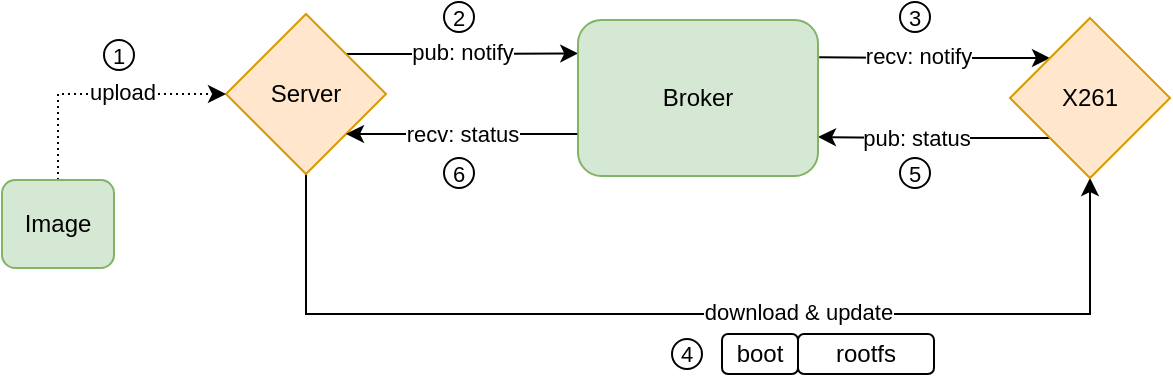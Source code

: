 <mxfile version="20.3.0" type="device"><diagram id="7iHeJkjynR941CxaO2lz" name="Page-1"><mxGraphModel dx="-1624" dy="102" grid="0" gridSize="10" guides="0" tooltips="1" connect="1" arrows="1" fold="1" page="0" pageScale="1" pageWidth="850" pageHeight="1100" math="0" shadow="0"><root><mxCell id="0"/><mxCell id="1" parent="0"/><mxCell id="g-ggQG6PFvkG-nmjHgyb-122" value="&lt;font style=&quot;font-size: 11px;&quot;&gt;2&lt;/font&gt;" style="ellipse;whiteSpace=wrap;html=1;aspect=fixed;labelBackgroundColor=none;fontSize=11;fontColor=#000000;strokeColor=#000000;" parent="1" vertex="1"><mxGeometry x="2873" y="507" width="15" height="15" as="geometry"/></mxCell><mxCell id="HCbo1lFf5AC1_cHXCZzD-6" style="edgeStyle=orthogonalEdgeStyle;rounded=0;orthogonalLoop=1;jettySize=auto;html=1;entryX=0.001;entryY=0.214;entryDx=0;entryDy=0;exitX=1;exitY=0;exitDx=0;exitDy=0;entryPerimeter=0;strokeColor=#000000;" edge="1" parent="1" source="HCbo1lFf5AC1_cHXCZzD-1" target="HCbo1lFf5AC1_cHXCZzD-5"><mxGeometry relative="1" as="geometry"/></mxCell><mxCell id="HCbo1lFf5AC1_cHXCZzD-9" value="pub: notify" style="edgeLabel;html=1;align=center;verticalAlign=middle;resizable=0;points=[];" vertex="1" connectable="0" parent="HCbo1lFf5AC1_cHXCZzD-6"><mxGeometry x="-0.093" y="-1" relative="1" as="geometry"><mxPoint x="5" y="-2" as="offset"/></mxGeometry></mxCell><mxCell id="HCbo1lFf5AC1_cHXCZzD-17" style="edgeStyle=orthogonalEdgeStyle;rounded=0;orthogonalLoop=1;jettySize=auto;html=1;entryX=0.5;entryY=1;entryDx=0;entryDy=0;strokeColor=#000000;startArrow=none;startFill=0;endArrow=classic;endFill=1;" edge="1" parent="1" source="HCbo1lFf5AC1_cHXCZzD-1" target="HCbo1lFf5AC1_cHXCZzD-2"><mxGeometry relative="1" as="geometry"><Array as="points"><mxPoint x="2804" y="663"/><mxPoint x="3196" y="663"/></Array></mxGeometry></mxCell><mxCell id="HCbo1lFf5AC1_cHXCZzD-18" value="download &amp;amp; update" style="edgeLabel;html=1;align=center;verticalAlign=middle;resizable=0;points=[];" vertex="1" connectable="0" parent="HCbo1lFf5AC1_cHXCZzD-17"><mxGeometry x="0.191" y="-1" relative="1" as="geometry"><mxPoint y="-2" as="offset"/></mxGeometry></mxCell><mxCell id="HCbo1lFf5AC1_cHXCZzD-1" value="Server" style="rhombus;whiteSpace=wrap;html=1;fillColor=#ffe6cc;strokeColor=#d79b00;" vertex="1" parent="1"><mxGeometry x="2764" y="513" width="80" height="80" as="geometry"/></mxCell><mxCell id="HCbo1lFf5AC1_cHXCZzD-13" style="edgeStyle=orthogonalEdgeStyle;rounded=0;orthogonalLoop=1;jettySize=auto;html=1;strokeColor=#000000;startArrow=classic;startFill=1;endArrow=none;endFill=0;exitX=0;exitY=0;exitDx=0;exitDy=0;entryX=1.005;entryY=0.239;entryDx=0;entryDy=0;entryPerimeter=0;" edge="1" parent="1" source="HCbo1lFf5AC1_cHXCZzD-2" target="HCbo1lFf5AC1_cHXCZzD-5"><mxGeometry relative="1" as="geometry"><mxPoint x="3164" y="535" as="sourcePoint"/><mxPoint x="3077" y="535" as="targetPoint"/></mxGeometry></mxCell><mxCell id="HCbo1lFf5AC1_cHXCZzD-14" value="recv: notify" style="edgeLabel;html=1;align=center;verticalAlign=middle;resizable=0;points=[];" vertex="1" connectable="0" parent="HCbo1lFf5AC1_cHXCZzD-13"><mxGeometry x="-0.001" relative="1" as="geometry"><mxPoint x="-8" y="-1" as="offset"/></mxGeometry></mxCell><mxCell id="HCbo1lFf5AC1_cHXCZzD-15" style="edgeStyle=orthogonalEdgeStyle;rounded=0;orthogonalLoop=1;jettySize=auto;html=1;entryX=1;entryY=0.75;entryDx=0;entryDy=0;strokeColor=#000000;startArrow=none;startFill=0;endArrow=classic;endFill=1;exitX=0;exitY=1;exitDx=0;exitDy=0;" edge="1" parent="1" source="HCbo1lFf5AC1_cHXCZzD-2" target="HCbo1lFf5AC1_cHXCZzD-5"><mxGeometry relative="1" as="geometry"/></mxCell><mxCell id="HCbo1lFf5AC1_cHXCZzD-16" value="pub: status" style="edgeLabel;html=1;align=center;verticalAlign=middle;resizable=0;points=[];" vertex="1" connectable="0" parent="HCbo1lFf5AC1_cHXCZzD-15"><mxGeometry x="-0.023" relative="1" as="geometry"><mxPoint x="-10" as="offset"/></mxGeometry></mxCell><mxCell id="HCbo1lFf5AC1_cHXCZzD-2" value="X261" style="rhombus;whiteSpace=wrap;html=1;fillColor=#ffe6cc;strokeColor=#d79b00;" vertex="1" parent="1"><mxGeometry x="3156" y="515" width="80" height="80" as="geometry"/></mxCell><mxCell id="HCbo1lFf5AC1_cHXCZzD-5" value="Broker" style="rounded=1;whiteSpace=wrap;html=1;fillColor=#d5e8d4;strokeColor=#82b366;" vertex="1" parent="1"><mxGeometry x="2940" y="516" width="120" height="78" as="geometry"/></mxCell><mxCell id="HCbo1lFf5AC1_cHXCZzD-8" style="edgeStyle=orthogonalEdgeStyle;rounded=0;orthogonalLoop=1;jettySize=auto;html=1;exitX=1;exitY=1;exitDx=0;exitDy=0;strokeColor=#000000;entryX=-0.003;entryY=0.73;entryDx=0;entryDy=0;entryPerimeter=0;startArrow=classic;startFill=1;endArrow=none;endFill=0;" edge="1" parent="1" source="HCbo1lFf5AC1_cHXCZzD-1" target="HCbo1lFf5AC1_cHXCZzD-5"><mxGeometry relative="1" as="geometry"><mxPoint x="2829" y="543" as="sourcePoint"/><mxPoint x="2932" y="574" as="targetPoint"/></mxGeometry></mxCell><mxCell id="HCbo1lFf5AC1_cHXCZzD-11" value="recv: status" style="edgeLabel;html=1;align=center;verticalAlign=middle;resizable=0;points=[];" vertex="1" connectable="0" parent="HCbo1lFf5AC1_cHXCZzD-8"><mxGeometry x="-0.342" relative="1" as="geometry"><mxPoint x="20" as="offset"/></mxGeometry></mxCell><mxCell id="HCbo1lFf5AC1_cHXCZzD-22" style="edgeStyle=orthogonalEdgeStyle;rounded=0;orthogonalLoop=1;jettySize=auto;html=1;entryX=0;entryY=0.5;entryDx=0;entryDy=0;strokeColor=#000000;startArrow=none;startFill=0;endArrow=classic;endFill=1;exitX=0.5;exitY=0;exitDx=0;exitDy=0;dashed=1;dashPattern=1 2;strokeWidth=1;" edge="1" parent="1" source="HCbo1lFf5AC1_cHXCZzD-19" target="HCbo1lFf5AC1_cHXCZzD-1"><mxGeometry relative="1" as="geometry"/></mxCell><mxCell id="HCbo1lFf5AC1_cHXCZzD-23" value="upload" style="edgeLabel;html=1;align=center;verticalAlign=middle;resizable=0;points=[];" vertex="1" connectable="0" parent="HCbo1lFf5AC1_cHXCZzD-22"><mxGeometry x="-0.017" y="-2" relative="1" as="geometry"><mxPoint x="12" y="-3" as="offset"/></mxGeometry></mxCell><mxCell id="HCbo1lFf5AC1_cHXCZzD-19" value="Image" style="rounded=1;whiteSpace=wrap;html=1;fillColor=#d5e8d4;strokeColor=#82b366;" vertex="1" parent="1"><mxGeometry x="2652" y="596" width="56" height="44" as="geometry"/></mxCell><mxCell id="HCbo1lFf5AC1_cHXCZzD-25" value="&lt;font style=&quot;font-size: 11px;&quot;&gt;3&lt;/font&gt;" style="ellipse;whiteSpace=wrap;html=1;aspect=fixed;labelBackgroundColor=none;fontSize=11;" vertex="1" parent="1"><mxGeometry x="3101" y="507" width="15" height="15" as="geometry"/></mxCell><mxCell id="HCbo1lFf5AC1_cHXCZzD-26" value="&lt;font style=&quot;font-size: 11px;&quot;&gt;6&lt;/font&gt;" style="ellipse;whiteSpace=wrap;html=1;aspect=fixed;labelBackgroundColor=none;fontSize=11;fontColor=#000000;strokeColor=#000000;" vertex="1" parent="1"><mxGeometry x="2873" y="585" width="15" height="15" as="geometry"/></mxCell><mxCell id="HCbo1lFf5AC1_cHXCZzD-27" value="&lt;font style=&quot;font-size: 11px;&quot;&gt;5&lt;/font&gt;" style="ellipse;whiteSpace=wrap;html=1;aspect=fixed;labelBackgroundColor=none;fontSize=11;" vertex="1" parent="1"><mxGeometry x="3101" y="585" width="15" height="15" as="geometry"/></mxCell><mxCell id="HCbo1lFf5AC1_cHXCZzD-28" value="&lt;font style=&quot;font-size: 11px;&quot;&gt;4&lt;/font&gt;" style="ellipse;whiteSpace=wrap;html=1;aspect=fixed;labelBackgroundColor=none;fontSize=11;fontColor=#000000;strokeColor=#000000;" vertex="1" parent="1"><mxGeometry x="2987" y="675.5" width="15" height="15" as="geometry"/></mxCell><mxCell id="HCbo1lFf5AC1_cHXCZzD-29" value="boot" style="rounded=1;whiteSpace=wrap;html=1;" vertex="1" parent="1"><mxGeometry x="3012" y="673" width="38" height="20" as="geometry"/></mxCell><mxCell id="HCbo1lFf5AC1_cHXCZzD-30" value="rootfs" style="rounded=1;whiteSpace=wrap;html=1;" vertex="1" parent="1"><mxGeometry x="3050" y="673" width="68" height="20" as="geometry"/></mxCell><mxCell id="HCbo1lFf5AC1_cHXCZzD-31" value="&lt;font style=&quot;font-size: 11px;&quot;&gt;1&lt;/font&gt;" style="ellipse;whiteSpace=wrap;html=1;aspect=fixed;labelBackgroundColor=none;fontSize=11;fontColor=#000000;strokeColor=#000000;" vertex="1" parent="1"><mxGeometry x="2703" y="526" width="15" height="15" as="geometry"/></mxCell></root></mxGraphModel></diagram></mxfile>